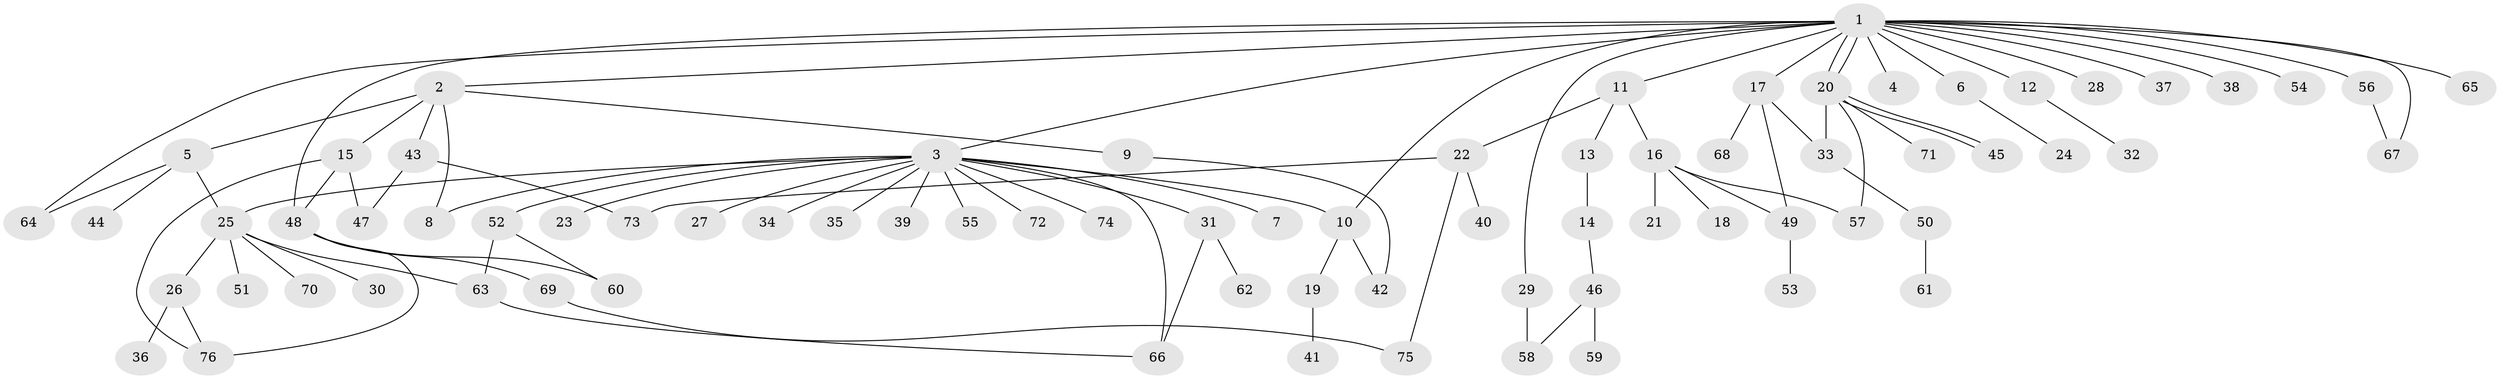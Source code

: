 // coarse degree distribution, {6: 0.06451612903225806, 3: 0.16129032258064516, 4: 0.12903225806451613, 2: 0.16129032258064516, 14: 0.03225806451612903, 1: 0.41935483870967744, 12: 0.03225806451612903}
// Generated by graph-tools (version 1.1) at 2025/36/03/04/25 23:36:40]
// undirected, 76 vertices, 97 edges
graph export_dot {
  node [color=gray90,style=filled];
  1;
  2;
  3;
  4;
  5;
  6;
  7;
  8;
  9;
  10;
  11;
  12;
  13;
  14;
  15;
  16;
  17;
  18;
  19;
  20;
  21;
  22;
  23;
  24;
  25;
  26;
  27;
  28;
  29;
  30;
  31;
  32;
  33;
  34;
  35;
  36;
  37;
  38;
  39;
  40;
  41;
  42;
  43;
  44;
  45;
  46;
  47;
  48;
  49;
  50;
  51;
  52;
  53;
  54;
  55;
  56;
  57;
  58;
  59;
  60;
  61;
  62;
  63;
  64;
  65;
  66;
  67;
  68;
  69;
  70;
  71;
  72;
  73;
  74;
  75;
  76;
  1 -- 2;
  1 -- 3;
  1 -- 4;
  1 -- 6;
  1 -- 10;
  1 -- 11;
  1 -- 12;
  1 -- 17;
  1 -- 20;
  1 -- 20;
  1 -- 28;
  1 -- 29;
  1 -- 37;
  1 -- 38;
  1 -- 48;
  1 -- 54;
  1 -- 56;
  1 -- 64;
  1 -- 65;
  1 -- 67;
  2 -- 5;
  2 -- 8;
  2 -- 9;
  2 -- 15;
  2 -- 43;
  3 -- 7;
  3 -- 8;
  3 -- 10;
  3 -- 23;
  3 -- 25;
  3 -- 27;
  3 -- 31;
  3 -- 34;
  3 -- 35;
  3 -- 39;
  3 -- 52;
  3 -- 55;
  3 -- 66;
  3 -- 72;
  3 -- 74;
  5 -- 25;
  5 -- 44;
  5 -- 64;
  6 -- 24;
  9 -- 42;
  10 -- 19;
  10 -- 42;
  11 -- 13;
  11 -- 16;
  11 -- 22;
  12 -- 32;
  13 -- 14;
  14 -- 46;
  15 -- 47;
  15 -- 48;
  15 -- 76;
  16 -- 18;
  16 -- 21;
  16 -- 49;
  16 -- 57;
  17 -- 33;
  17 -- 49;
  17 -- 68;
  19 -- 41;
  20 -- 33;
  20 -- 45;
  20 -- 45;
  20 -- 57;
  20 -- 71;
  22 -- 40;
  22 -- 73;
  22 -- 75;
  25 -- 26;
  25 -- 30;
  25 -- 51;
  25 -- 63;
  25 -- 70;
  26 -- 36;
  26 -- 76;
  29 -- 58;
  31 -- 62;
  31 -- 66;
  33 -- 50;
  43 -- 47;
  43 -- 73;
  46 -- 58;
  46 -- 59;
  48 -- 60;
  48 -- 69;
  48 -- 76;
  49 -- 53;
  50 -- 61;
  52 -- 60;
  52 -- 63;
  56 -- 67;
  63 -- 66;
  69 -- 75;
}
